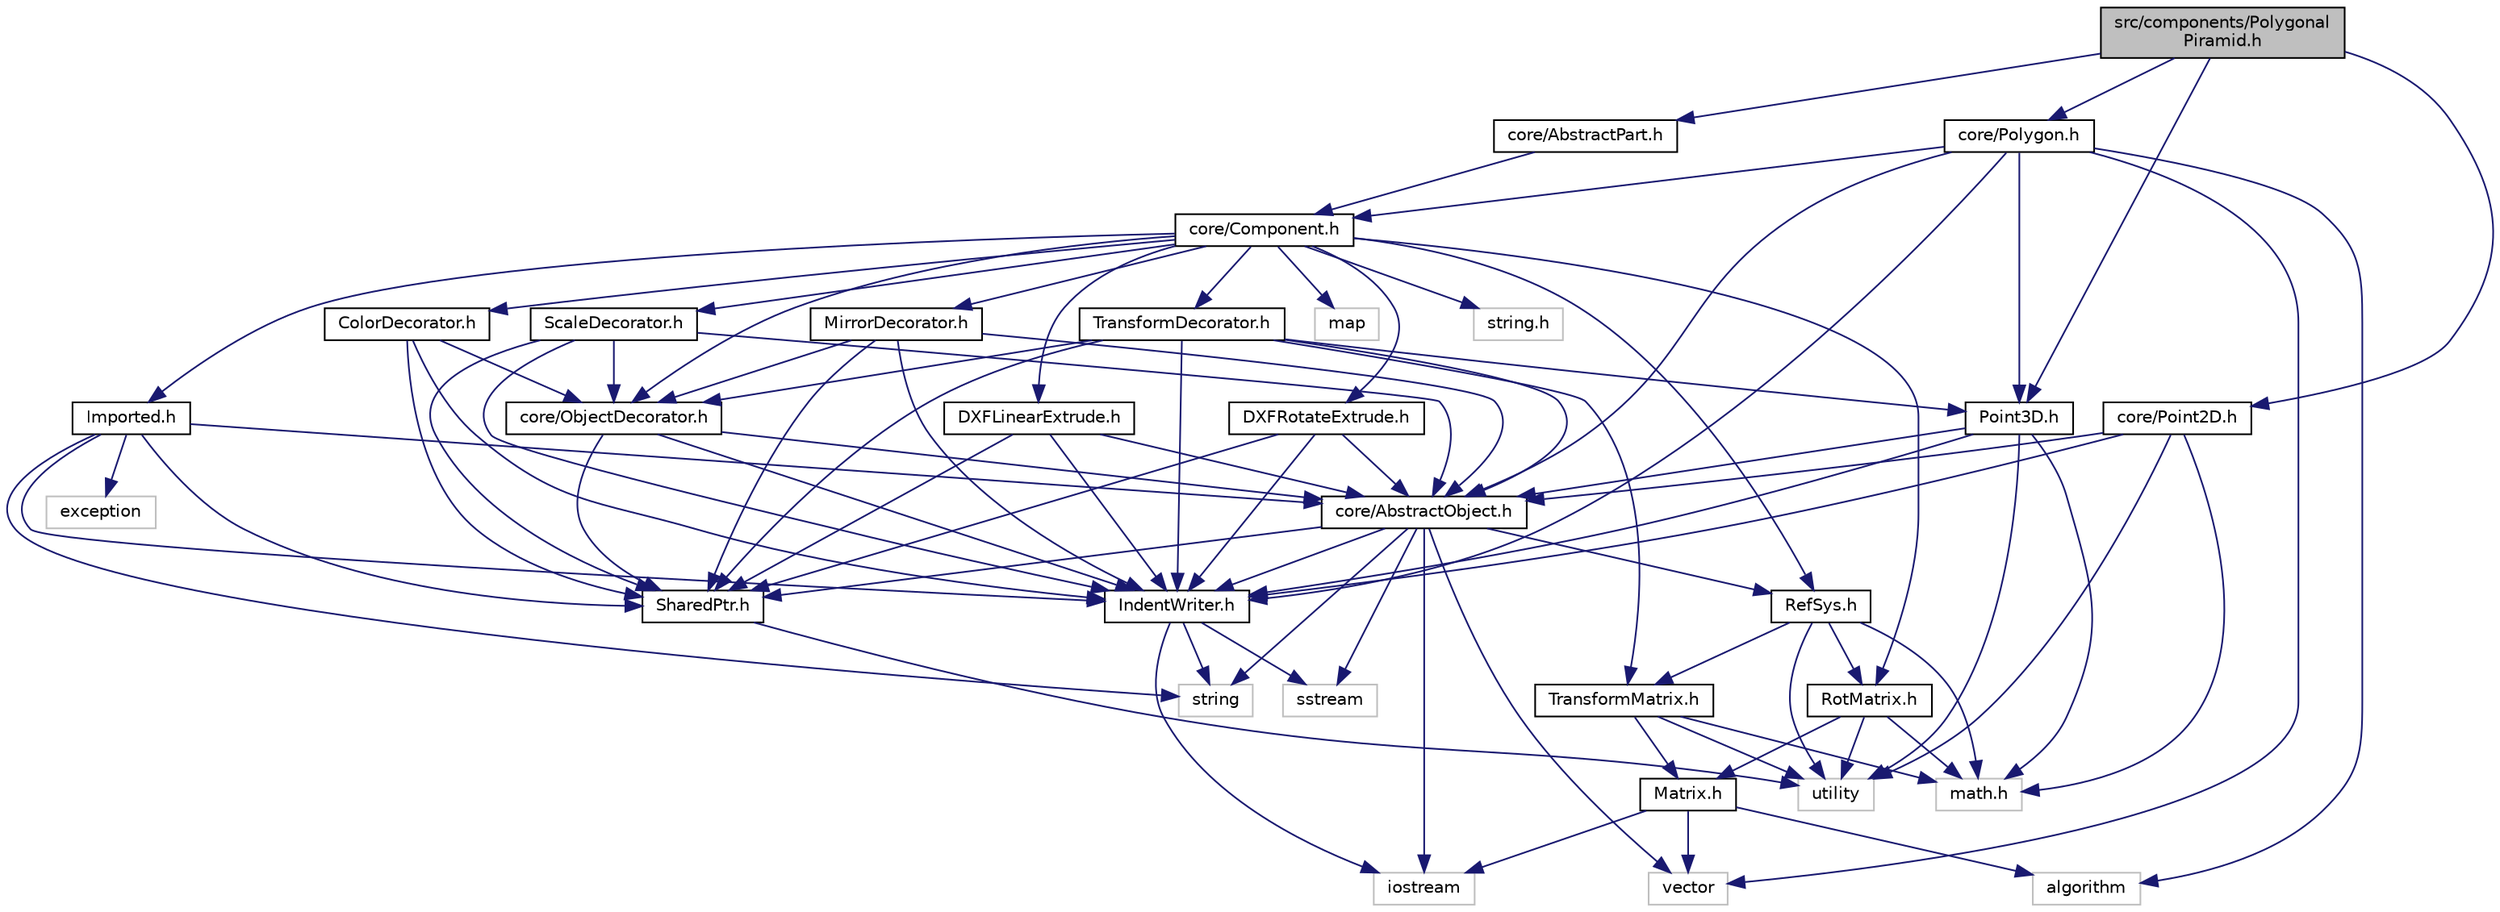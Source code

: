 digraph "src/components/PolygonalPiramid.h"
{
  edge [fontname="Helvetica",fontsize="10",labelfontname="Helvetica",labelfontsize="10"];
  node [fontname="Helvetica",fontsize="10",shape=record];
  Node1 [label="src/components/Polygonal\lPiramid.h",height=0.2,width=0.4,color="black", fillcolor="grey75", style="filled" fontcolor="black"];
  Node1 -> Node2 [color="midnightblue",fontsize="10",style="solid",fontname="Helvetica"];
  Node2 [label="core/AbstractPart.h",height=0.2,width=0.4,color="black", fillcolor="white", style="filled",URL="$AbstractPart_8h.html"];
  Node2 -> Node3 [color="midnightblue",fontsize="10",style="solid",fontname="Helvetica"];
  Node3 [label="core/Component.h",height=0.2,width=0.4,color="black", fillcolor="white", style="filled",URL="$Component_8h.html"];
  Node3 -> Node4 [color="midnightblue",fontsize="10",style="solid",fontname="Helvetica"];
  Node4 [label="ColorDecorator.h",height=0.2,width=0.4,color="black", fillcolor="white", style="filled",URL="$ColorDecorator_8h.html"];
  Node4 -> Node5 [color="midnightblue",fontsize="10",style="solid",fontname="Helvetica"];
  Node5 [label="core/ObjectDecorator.h",height=0.2,width=0.4,color="black", fillcolor="white", style="filled",URL="$ObjectDecorator_8h.html"];
  Node5 -> Node6 [color="midnightblue",fontsize="10",style="solid",fontname="Helvetica"];
  Node6 [label="core/AbstractObject.h",height=0.2,width=0.4,color="black", fillcolor="white", style="filled",URL="$AbstractObject_8h.html"];
  Node6 -> Node7 [color="midnightblue",fontsize="10",style="solid",fontname="Helvetica"];
  Node7 [label="IndentWriter.h",height=0.2,width=0.4,color="black", fillcolor="white", style="filled",URL="$IndentWriter_8h.html"];
  Node7 -> Node8 [color="midnightblue",fontsize="10",style="solid",fontname="Helvetica"];
  Node8 [label="iostream",height=0.2,width=0.4,color="grey75", fillcolor="white", style="filled"];
  Node7 -> Node9 [color="midnightblue",fontsize="10",style="solid",fontname="Helvetica"];
  Node9 [label="sstream",height=0.2,width=0.4,color="grey75", fillcolor="white", style="filled"];
  Node7 -> Node10 [color="midnightblue",fontsize="10",style="solid",fontname="Helvetica"];
  Node10 [label="string",height=0.2,width=0.4,color="grey75", fillcolor="white", style="filled"];
  Node6 -> Node11 [color="midnightblue",fontsize="10",style="solid",fontname="Helvetica"];
  Node11 [label="SharedPtr.h",height=0.2,width=0.4,color="black", fillcolor="white", style="filled",URL="$SharedPtr_8h.html"];
  Node11 -> Node12 [color="midnightblue",fontsize="10",style="solid",fontname="Helvetica"];
  Node12 [label="utility",height=0.2,width=0.4,color="grey75", fillcolor="white", style="filled"];
  Node6 -> Node13 [color="midnightblue",fontsize="10",style="solid",fontname="Helvetica"];
  Node13 [label="RefSys.h",height=0.2,width=0.4,color="black", fillcolor="white", style="filled",URL="$RefSys_8h.html"];
  Node13 -> Node14 [color="midnightblue",fontsize="10",style="solid",fontname="Helvetica"];
  Node14 [label="math.h",height=0.2,width=0.4,color="grey75", fillcolor="white", style="filled"];
  Node13 -> Node15 [color="midnightblue",fontsize="10",style="solid",fontname="Helvetica"];
  Node15 [label="TransformMatrix.h",height=0.2,width=0.4,color="black", fillcolor="white", style="filled",URL="$TransformMatrix_8h.html"];
  Node15 -> Node14 [color="midnightblue",fontsize="10",style="solid",fontname="Helvetica"];
  Node15 -> Node16 [color="midnightblue",fontsize="10",style="solid",fontname="Helvetica"];
  Node16 [label="Matrix.h",height=0.2,width=0.4,color="black", fillcolor="white", style="filled",URL="$Matrix_8h.html"];
  Node16 -> Node17 [color="midnightblue",fontsize="10",style="solid",fontname="Helvetica"];
  Node17 [label="algorithm",height=0.2,width=0.4,color="grey75", fillcolor="white", style="filled"];
  Node16 -> Node18 [color="midnightblue",fontsize="10",style="solid",fontname="Helvetica"];
  Node18 [label="vector",height=0.2,width=0.4,color="grey75", fillcolor="white", style="filled"];
  Node16 -> Node8 [color="midnightblue",fontsize="10",style="solid",fontname="Helvetica"];
  Node15 -> Node12 [color="midnightblue",fontsize="10",style="solid",fontname="Helvetica"];
  Node13 -> Node19 [color="midnightblue",fontsize="10",style="solid",fontname="Helvetica"];
  Node19 [label="RotMatrix.h",height=0.2,width=0.4,color="black", fillcolor="white", style="filled",URL="$RotMatrix_8h.html"];
  Node19 -> Node14 [color="midnightblue",fontsize="10",style="solid",fontname="Helvetica"];
  Node19 -> Node16 [color="midnightblue",fontsize="10",style="solid",fontname="Helvetica"];
  Node19 -> Node12 [color="midnightblue",fontsize="10",style="solid",fontname="Helvetica"];
  Node13 -> Node12 [color="midnightblue",fontsize="10",style="solid",fontname="Helvetica"];
  Node6 -> Node8 [color="midnightblue",fontsize="10",style="solid",fontname="Helvetica"];
  Node6 -> Node9 [color="midnightblue",fontsize="10",style="solid",fontname="Helvetica"];
  Node6 -> Node10 [color="midnightblue",fontsize="10",style="solid",fontname="Helvetica"];
  Node6 -> Node18 [color="midnightblue",fontsize="10",style="solid",fontname="Helvetica"];
  Node5 -> Node7 [color="midnightblue",fontsize="10",style="solid",fontname="Helvetica"];
  Node5 -> Node11 [color="midnightblue",fontsize="10",style="solid",fontname="Helvetica"];
  Node4 -> Node7 [color="midnightblue",fontsize="10",style="solid",fontname="Helvetica"];
  Node4 -> Node11 [color="midnightblue",fontsize="10",style="solid",fontname="Helvetica"];
  Node3 -> Node20 [color="midnightblue",fontsize="10",style="solid",fontname="Helvetica"];
  Node20 [label="DXFLinearExtrude.h",height=0.2,width=0.4,color="black", fillcolor="white", style="filled",URL="$DXFLinearExtrude_8h.html"];
  Node20 -> Node6 [color="midnightblue",fontsize="10",style="solid",fontname="Helvetica"];
  Node20 -> Node7 [color="midnightblue",fontsize="10",style="solid",fontname="Helvetica"];
  Node20 -> Node11 [color="midnightblue",fontsize="10",style="solid",fontname="Helvetica"];
  Node3 -> Node21 [color="midnightblue",fontsize="10",style="solid",fontname="Helvetica"];
  Node21 [label="DXFRotateExtrude.h",height=0.2,width=0.4,color="black", fillcolor="white", style="filled",URL="$DXFRotateExtrude_8h.html"];
  Node21 -> Node6 [color="midnightblue",fontsize="10",style="solid",fontname="Helvetica"];
  Node21 -> Node7 [color="midnightblue",fontsize="10",style="solid",fontname="Helvetica"];
  Node21 -> Node11 [color="midnightblue",fontsize="10",style="solid",fontname="Helvetica"];
  Node3 -> Node22 [color="midnightblue",fontsize="10",style="solid",fontname="Helvetica"];
  Node22 [label="Imported.h",height=0.2,width=0.4,color="black", fillcolor="white", style="filled",URL="$Imported_8h.html"];
  Node22 -> Node6 [color="midnightblue",fontsize="10",style="solid",fontname="Helvetica"];
  Node22 -> Node7 [color="midnightblue",fontsize="10",style="solid",fontname="Helvetica"];
  Node22 -> Node11 [color="midnightblue",fontsize="10",style="solid",fontname="Helvetica"];
  Node22 -> Node10 [color="midnightblue",fontsize="10",style="solid",fontname="Helvetica"];
  Node22 -> Node23 [color="midnightblue",fontsize="10",style="solid",fontname="Helvetica"];
  Node23 [label="exception",height=0.2,width=0.4,color="grey75", fillcolor="white", style="filled"];
  Node3 -> Node24 [color="midnightblue",fontsize="10",style="solid",fontname="Helvetica"];
  Node24 [label="MirrorDecorator.h",height=0.2,width=0.4,color="black", fillcolor="white", style="filled",URL="$MirrorDecorator_8h.html"];
  Node24 -> Node6 [color="midnightblue",fontsize="10",style="solid",fontname="Helvetica"];
  Node24 -> Node7 [color="midnightblue",fontsize="10",style="solid",fontname="Helvetica"];
  Node24 -> Node5 [color="midnightblue",fontsize="10",style="solid",fontname="Helvetica"];
  Node24 -> Node11 [color="midnightblue",fontsize="10",style="solid",fontname="Helvetica"];
  Node3 -> Node5 [color="midnightblue",fontsize="10",style="solid",fontname="Helvetica"];
  Node3 -> Node25 [color="midnightblue",fontsize="10",style="solid",fontname="Helvetica"];
  Node25 [label="TransformDecorator.h",height=0.2,width=0.4,color="black", fillcolor="white", style="filled",URL="$TransformDecorator_8h.html"];
  Node25 -> Node6 [color="midnightblue",fontsize="10",style="solid",fontname="Helvetica"];
  Node25 -> Node7 [color="midnightblue",fontsize="10",style="solid",fontname="Helvetica"];
  Node25 -> Node5 [color="midnightblue",fontsize="10",style="solid",fontname="Helvetica"];
  Node25 -> Node26 [color="midnightblue",fontsize="10",style="solid",fontname="Helvetica"];
  Node26 [label="Point3D.h",height=0.2,width=0.4,color="black", fillcolor="white", style="filled",URL="$Point3D_8h.html"];
  Node26 -> Node6 [color="midnightblue",fontsize="10",style="solid",fontname="Helvetica"];
  Node26 -> Node7 [color="midnightblue",fontsize="10",style="solid",fontname="Helvetica"];
  Node26 -> Node14 [color="midnightblue",fontsize="10",style="solid",fontname="Helvetica"];
  Node26 -> Node12 [color="midnightblue",fontsize="10",style="solid",fontname="Helvetica"];
  Node25 -> Node11 [color="midnightblue",fontsize="10",style="solid",fontname="Helvetica"];
  Node25 -> Node15 [color="midnightblue",fontsize="10",style="solid",fontname="Helvetica"];
  Node3 -> Node27 [color="midnightblue",fontsize="10",style="solid",fontname="Helvetica"];
  Node27 [label="ScaleDecorator.h",height=0.2,width=0.4,color="black", fillcolor="white", style="filled",URL="$ScaleDecorator_8h.html"];
  Node27 -> Node6 [color="midnightblue",fontsize="10",style="solid",fontname="Helvetica"];
  Node27 -> Node7 [color="midnightblue",fontsize="10",style="solid",fontname="Helvetica"];
  Node27 -> Node5 [color="midnightblue",fontsize="10",style="solid",fontname="Helvetica"];
  Node27 -> Node11 [color="midnightblue",fontsize="10",style="solid",fontname="Helvetica"];
  Node3 -> Node19 [color="midnightblue",fontsize="10",style="solid",fontname="Helvetica"];
  Node3 -> Node13 [color="midnightblue",fontsize="10",style="solid",fontname="Helvetica"];
  Node3 -> Node28 [color="midnightblue",fontsize="10",style="solid",fontname="Helvetica"];
  Node28 [label="map",height=0.2,width=0.4,color="grey75", fillcolor="white", style="filled"];
  Node3 -> Node29 [color="midnightblue",fontsize="10",style="solid",fontname="Helvetica"];
  Node29 [label="string.h",height=0.2,width=0.4,color="grey75", fillcolor="white", style="filled"];
  Node1 -> Node30 [color="midnightblue",fontsize="10",style="solid",fontname="Helvetica"];
  Node30 [label="core/Point2D.h",height=0.2,width=0.4,color="black", fillcolor="white", style="filled",URL="$Point2D_8h.html"];
  Node30 -> Node6 [color="midnightblue",fontsize="10",style="solid",fontname="Helvetica"];
  Node30 -> Node7 [color="midnightblue",fontsize="10",style="solid",fontname="Helvetica"];
  Node30 -> Node14 [color="midnightblue",fontsize="10",style="solid",fontname="Helvetica"];
  Node30 -> Node12 [color="midnightblue",fontsize="10",style="solid",fontname="Helvetica"];
  Node1 -> Node26 [color="midnightblue",fontsize="10",style="solid",fontname="Helvetica"];
  Node1 -> Node31 [color="midnightblue",fontsize="10",style="solid",fontname="Helvetica"];
  Node31 [label="core/Polygon.h",height=0.2,width=0.4,color="black", fillcolor="white", style="filled",URL="$Polygon_8h.html"];
  Node31 -> Node6 [color="midnightblue",fontsize="10",style="solid",fontname="Helvetica"];
  Node31 -> Node3 [color="midnightblue",fontsize="10",style="solid",fontname="Helvetica"];
  Node31 -> Node7 [color="midnightblue",fontsize="10",style="solid",fontname="Helvetica"];
  Node31 -> Node26 [color="midnightblue",fontsize="10",style="solid",fontname="Helvetica"];
  Node31 -> Node17 [color="midnightblue",fontsize="10",style="solid",fontname="Helvetica"];
  Node31 -> Node18 [color="midnightblue",fontsize="10",style="solid",fontname="Helvetica"];
}

